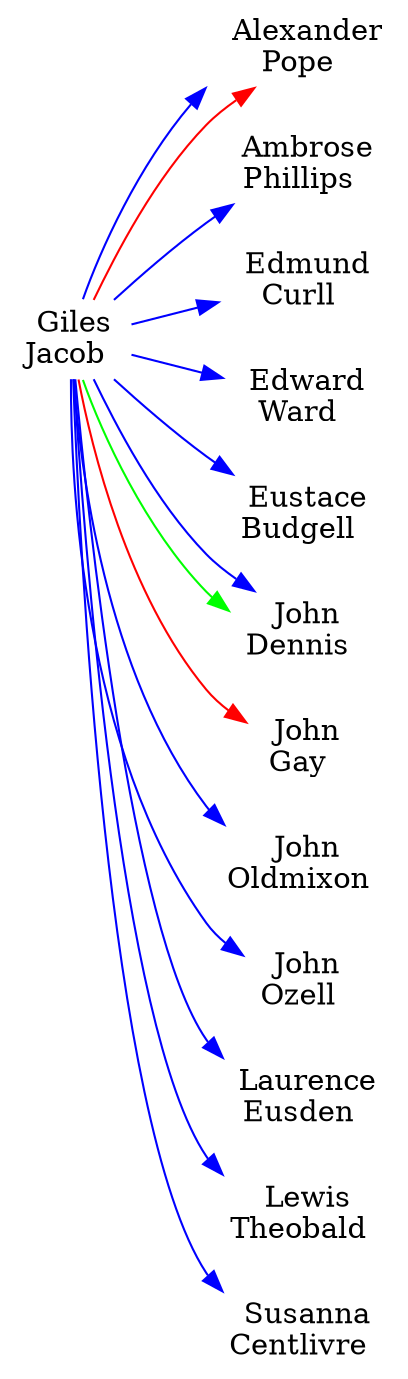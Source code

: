 digraph G {
rankdir=LR
node [shape=plaintext]
ALEXANDER_POPE [label=< Alexander<br/>Pope >]
AMBROSE_PHILLIPS [label=< Ambrose<br/>Phillips >]
EDMUND_CURLL [label=< Edmund<br/>Curll >]
EDWARD_WARD [label=< Edward<br/>Ward >]
EUSTACE_BUDGELL [label=< Eustace<br/>Budgell >]
GILES_JACOB [label=< Giles<br/>Jacob >]
JOHN_DENNIS [label=< John<br/>Dennis >]
JOHN_GAY [label=< John<br/>Gay >]
JOHN_OLDMIXON [label=< John<br/>Oldmixon >]
JOHN_OZELL [label=< John<br/>Ozell >]
LAURENCE_EUSDEN [label=< Laurence<br/>Eusden >]
LEWIS_THEOBALD [label=< Lewis<br/>Theobald >]
SUSANNA_CENTLIVRE [label=< Susanna<br/>Centlivre >]
GILES_JACOB -> ALEXANDER_POPE [color=red weight=16]
GILES_JACOB -> ALEXANDER_POPE [color=blue weight=1]
GILES_JACOB -> AMBROSE_PHILLIPS [color=blue weight=1]
GILES_JACOB -> EDMUND_CURLL [color=blue weight=1]
GILES_JACOB -> EDWARD_WARD [color=blue weight=1]
GILES_JACOB -> EUSTACE_BUDGELL [color=blue weight=1]
GILES_JACOB -> JOHN_DENNIS [color=green weight=4]
GILES_JACOB -> JOHN_DENNIS [color=blue weight=4]
GILES_JACOB -> JOHN_GAY [color=red weight=1]
GILES_JACOB -> JOHN_OLDMIXON [color=blue weight=1]
GILES_JACOB -> JOHN_OZELL [color=blue weight=4]
GILES_JACOB -> LAURENCE_EUSDEN [color=blue weight=1]
GILES_JACOB -> LEWIS_THEOBALD [color=blue weight=1]
GILES_JACOB -> SUSANNA_CENTLIVRE [color=blue weight=1]
}